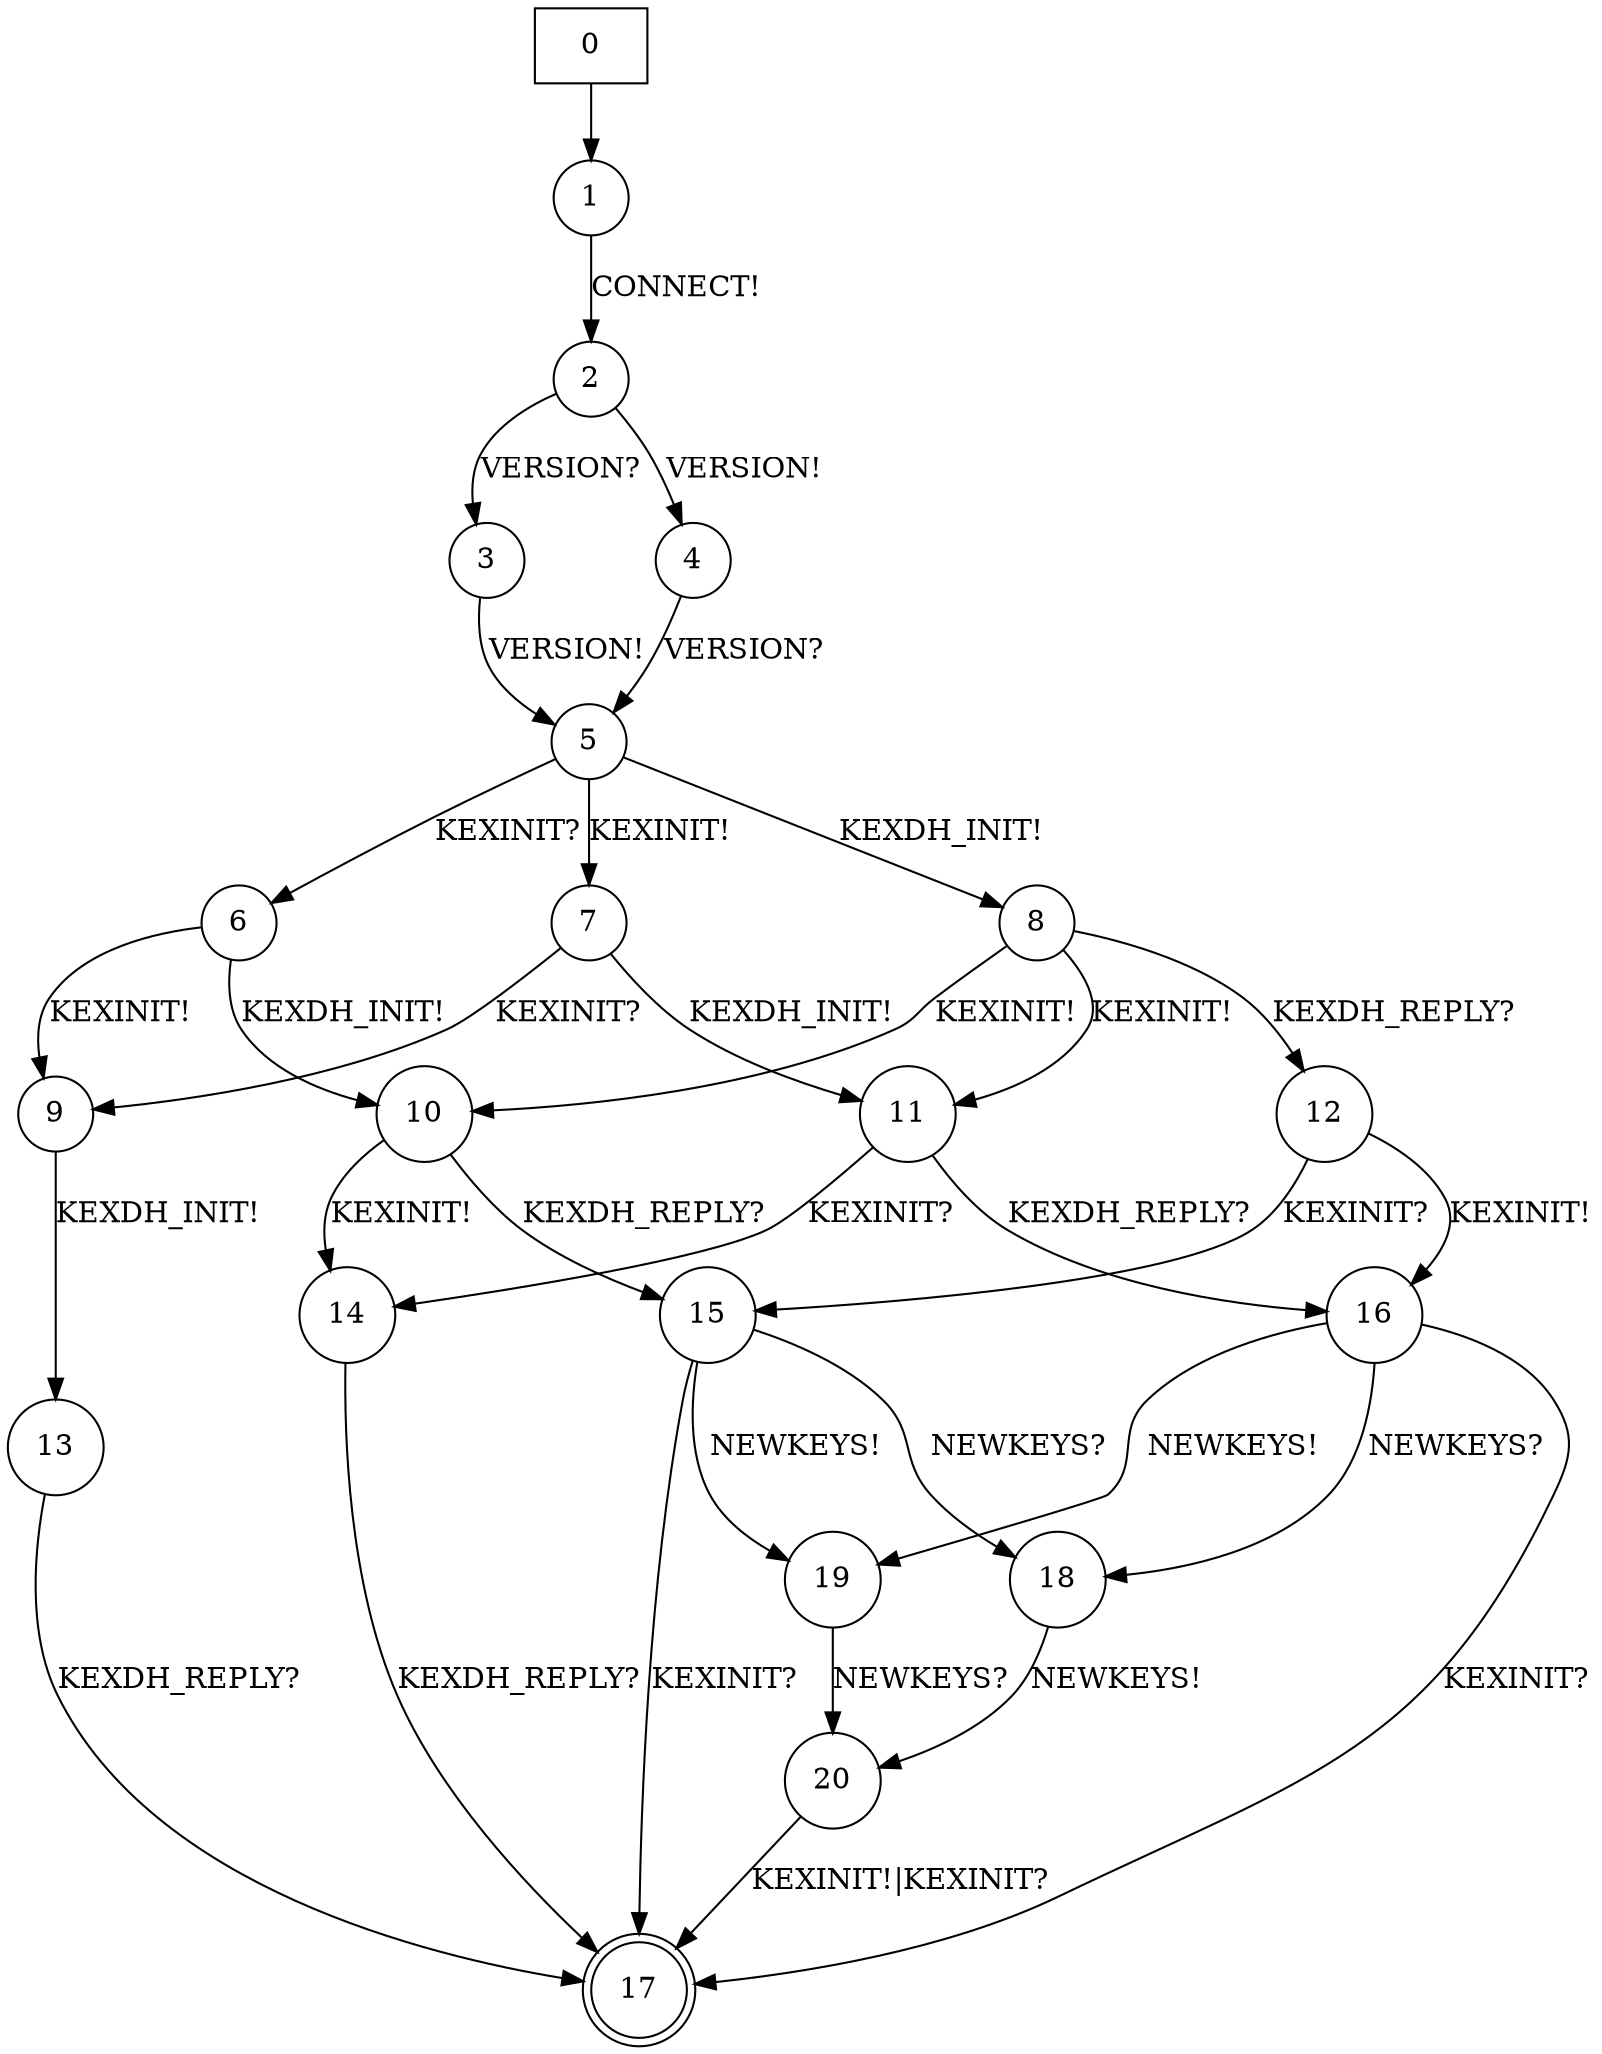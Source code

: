 digraph Automaton {
initial [shape=box,label="0"];
1 [shape=circle,label="1"]
2 [shape=circle,label="2"]
3 [shape=circle,label="3"]
4 [shape=circle,label="4"]
5 [shape=circle,label="5"]
6 [shape=circle,label="6"]
7 [shape=circle,label="7"]
8 [shape=circle,label="8"]
9 [shape=circle,label="9"]
10 [shape=circle,label="10"]
11 [shape=circle,label="11"]
12 [shape=circle,label="12"]
13 [shape=circle,label="13"]
14 [shape=circle,label="14"]
15 [shape=circle,label="15"]
16 [shape=circle,label="16"]
17 [shape=doublecircle,label="17"]
18 [shape=circle,label="18"]
19 [shape=circle,label="19"]
20 [shape=circle,label="20"]
initial -> 1
1 -> 2 [label="CONNECT!"]
2 -> 3 [label="VERSION?"]
2 -> 4 [label="VERSION!"]
3 -> 5 [label="VERSION!"]
4 -> 5 [label="VERSION?"]
5 -> 6 [label="KEXINIT?"]
5 -> 8 [label="KEXDH_INIT!"]
5 -> 7 [label="KEXINIT!"]
6 -> 9 [label="KEXINIT!"]
6 -> 10 [label="KEXDH_INIT!"]
7 -> 9 [label="KEXINIT?"]
7 -> 11 [label="KEXDH_INIT!"]
8 -> 10 [label="KEXINIT!"]
8 -> 12 [label="KEXDH_REPLY?"]
8 -> 11 [label="KEXINIT!"]
9 -> 13 [label="KEXDH_INIT!"]
10 -> 14 [label="KEXINIT!"]
10 -> 15 [label="KEXDH_REPLY?"]
11 -> 14 [label="KEXINIT?"]
11 -> 16 [label="KEXDH_REPLY?"]
12 -> 15 [label="KEXINIT?"]
12 -> 16 [label="KEXINIT!"]
13 -> 17 [label="KEXDH_REPLY?"]
14 -> 17 [label="KEXDH_REPLY?"]
15 -> 17 [label="KEXINIT?"]
16 -> 17 [label="KEXINIT?"]
15 -> 18 [label="NEWKEYS?"]
15 -> 19 [label="NEWKEYS!"]
16 -> 18 [label="NEWKEYS?"]
16 -> 19 [label="NEWKEYS!"]
18 -> 20 [label="NEWKEYS!"]
19 -> 20 [label="NEWKEYS?"]
20 -> 17 [label="KEXINIT!|KEXINIT?"]
}